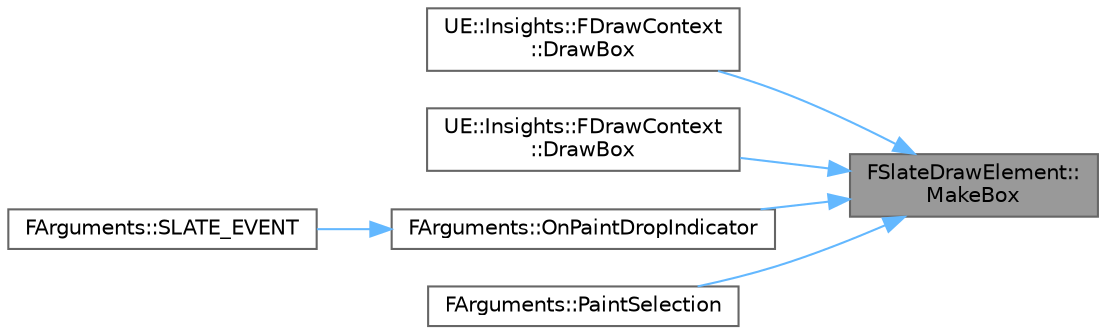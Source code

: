 digraph "FSlateDrawElement::MakeBox"
{
 // INTERACTIVE_SVG=YES
 // LATEX_PDF_SIZE
  bgcolor="transparent";
  edge [fontname=Helvetica,fontsize=10,labelfontname=Helvetica,labelfontsize=10];
  node [fontname=Helvetica,fontsize=10,shape=box,height=0.2,width=0.4];
  rankdir="RL";
  Node1 [id="Node000001",label="FSlateDrawElement::\lMakeBox",height=0.2,width=0.4,color="gray40", fillcolor="grey60", style="filled", fontcolor="black",tooltip="Creates a box element based on the following diagram."];
  Node1 -> Node2 [id="edge1_Node000001_Node000002",dir="back",color="steelblue1",style="solid",tooltip=" "];
  Node2 [id="Node000002",label="UE::Insights::FDrawContext\l::DrawBox",height=0.2,width=0.4,color="grey40", fillcolor="white", style="filled",URL="$de/dc1/classUE_1_1Insights_1_1FDrawContext.html#a7e6c23f820141cab18fb16fa60092fb4",tooltip=" "];
  Node1 -> Node3 [id="edge2_Node000001_Node000003",dir="back",color="steelblue1",style="solid",tooltip=" "];
  Node3 [id="Node000003",label="UE::Insights::FDrawContext\l::DrawBox",height=0.2,width=0.4,color="grey40", fillcolor="white", style="filled",URL="$de/dc1/classUE_1_1Insights_1_1FDrawContext.html#ab9429ae87216e0a43262549adc3416c8",tooltip=" "];
  Node1 -> Node4 [id="edge3_Node000001_Node000004",dir="back",color="steelblue1",style="solid",tooltip=" "];
  Node4 [id="Node000004",label="FArguments::OnPaintDropIndicator",height=0.2,width=0.4,color="grey40", fillcolor="white", style="filled",URL="$d4/dd9/classSTableRow.html#af93a8443cbae509b8eadb05a0c767ed3",tooltip=" "];
  Node4 -> Node5 [id="edge4_Node000004_Node000005",dir="back",color="steelblue1",style="solid",tooltip=" "];
  Node5 [id="Node000005",label="FArguments::SLATE_EVENT",height=0.2,width=0.4,color="grey40", fillcolor="white", style="filled",URL="$d4/dd9/classSTableRow.html#ab08f28e56c0f4894e3b4b4f78b9c51bd",tooltip=" "];
  Node1 -> Node6 [id="edge5_Node000001_Node000006",dir="back",color="steelblue1",style="solid",tooltip=" "];
  Node6 [id="Node000006",label="FArguments::PaintSelection",height=0.2,width=0.4,color="grey40", fillcolor="white", style="filled",URL="$d4/dd9/classSTableRow.html#aad3090d079b5f546ddc531b5338a7b3e",tooltip=" "];
}
